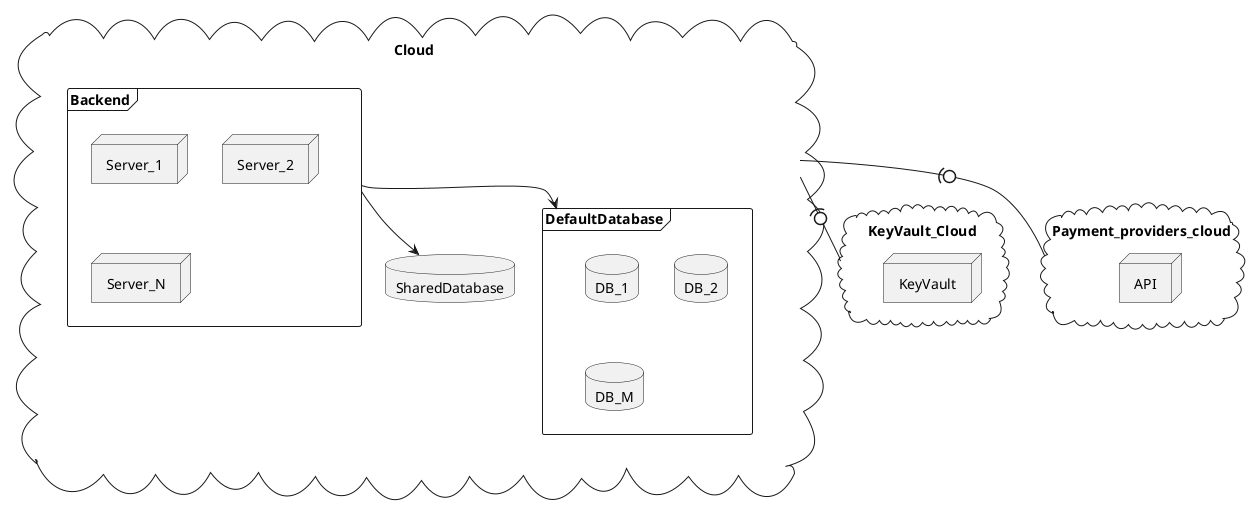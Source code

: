 @startuml

cloud KeyVault_Cloud {
    node KeyVault
}

cloud Payment_providers_cloud {
    node API
}

cloud Cloud {
    frame Backend {
        node Server_1
        node Server_2
        node Server_N
    }
    frame DefaultDatabase {
        database DB_1
        database DB_2
        database DB_M
    }
    database SharedDatabase
}

Cloud -(0- KeyVault_Cloud
Cloud -(0- Payment_providers_cloud
Backend --> DefaultDatabase
Backend --> SharedDatabase

@enduml
